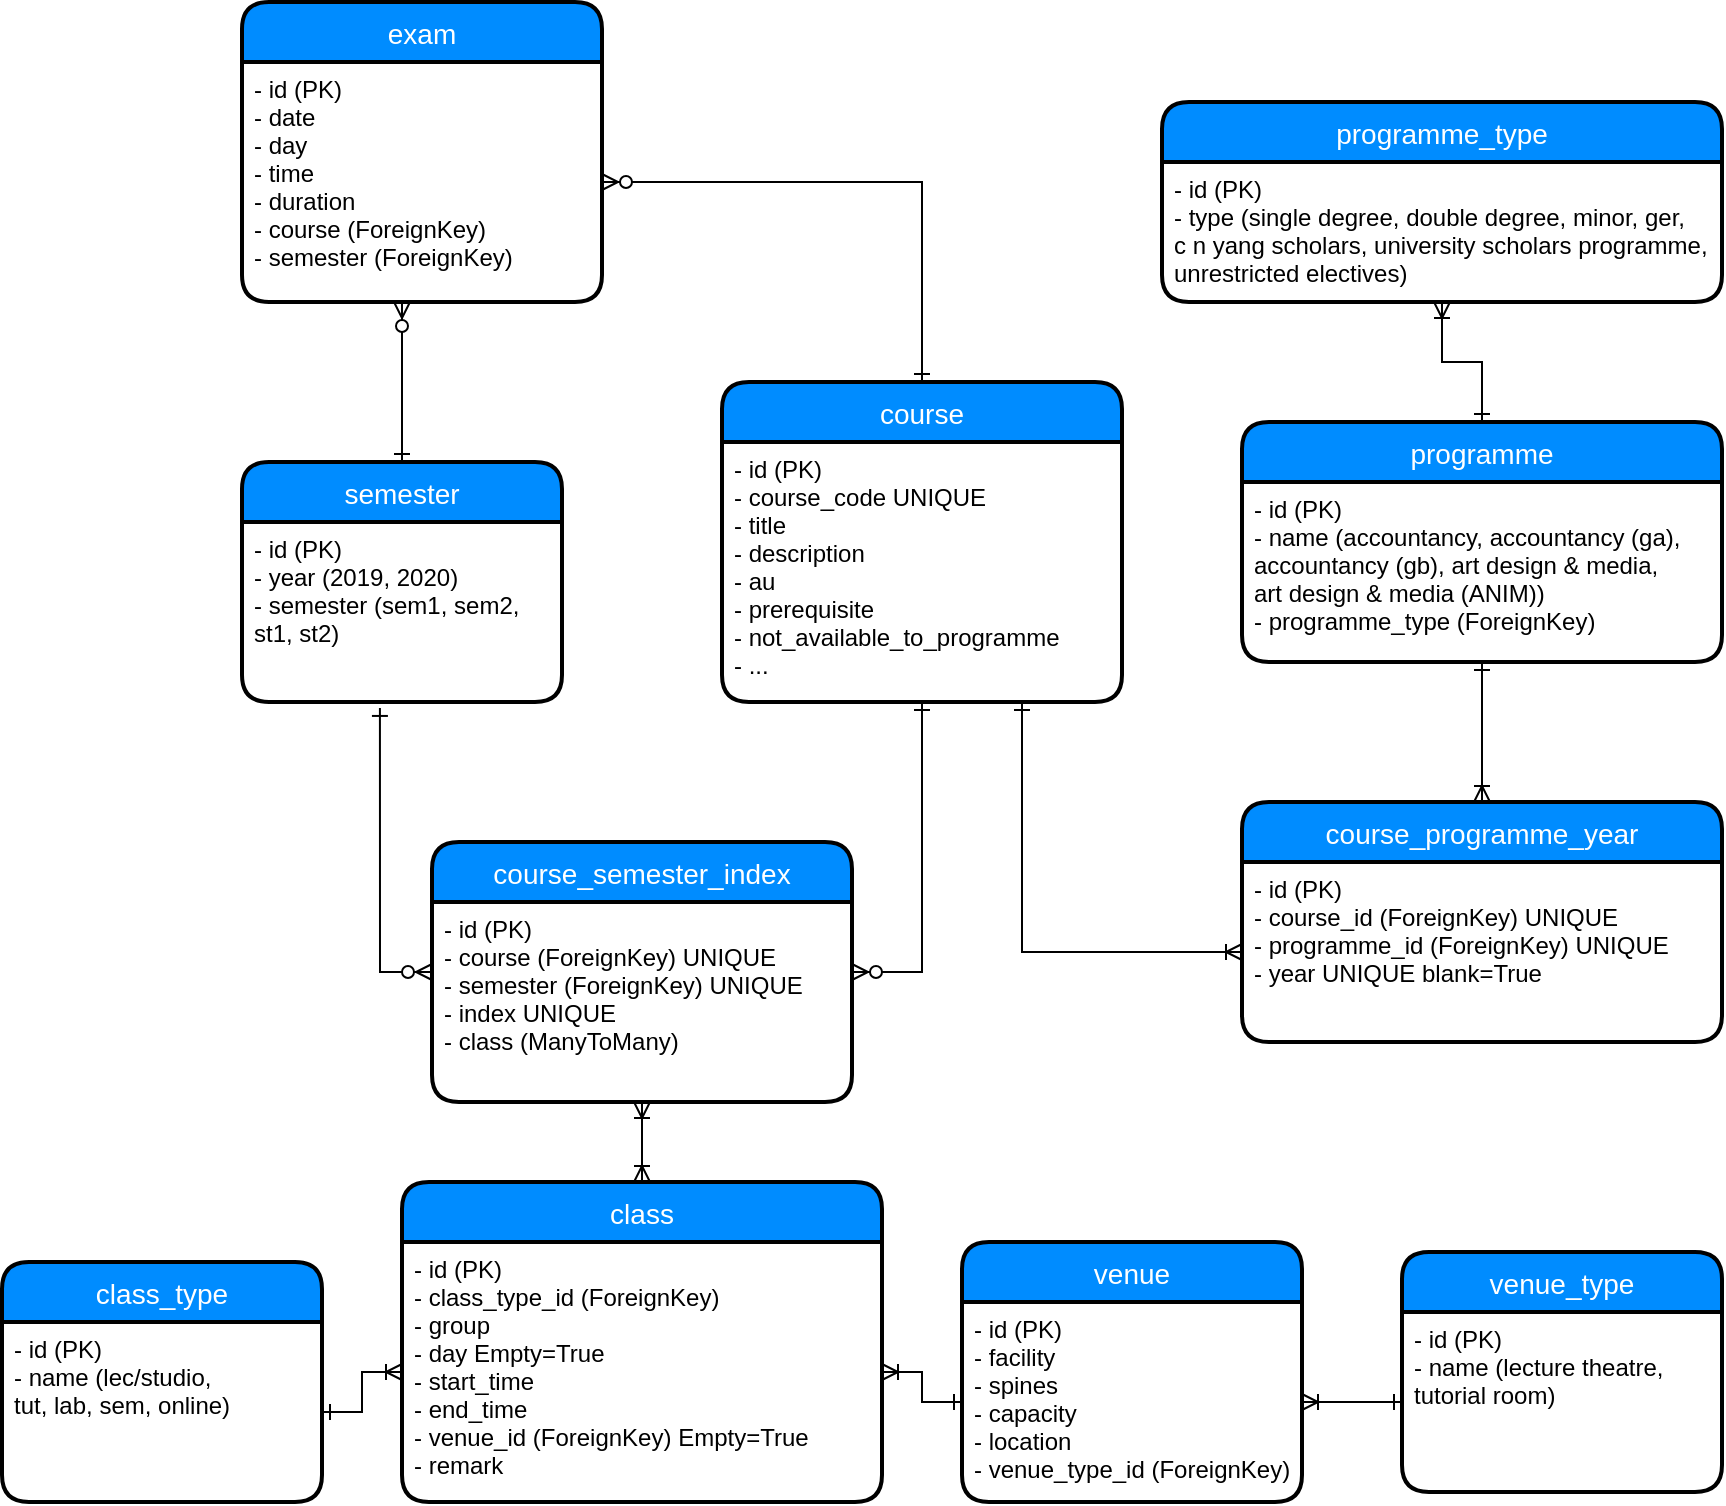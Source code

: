 <mxfile version="12.9.3" type="github">
  <diagram id="C5RBs43oDa-KdzZeNtuy" name="Page-1">
    <mxGraphModel dx="2249" dy="1937" grid="1" gridSize="10" guides="1" tooltips="1" connect="1" arrows="1" fold="1" page="1" pageScale="1" pageWidth="827" pageHeight="1169" math="0" shadow="0">
      <root>
        <mxCell id="WIyWlLk6GJQsqaUBKTNV-0" />
        <mxCell id="WIyWlLk6GJQsqaUBKTNV-1" parent="WIyWlLk6GJQsqaUBKTNV-0" />
        <mxCell id="qA88r-ku_hP-vUYEzjVc-63" value="" style="edgeStyle=orthogonalEdgeStyle;rounded=0;orthogonalLoop=1;jettySize=auto;html=1;startArrow=ERone;startFill=0;endArrow=ERoneToMany;endFill=0;exitX=0;exitY=0.5;exitDx=0;exitDy=0;" parent="WIyWlLk6GJQsqaUBKTNV-1" source="qA88r-ku_hP-vUYEzjVc-36" target="qA88r-ku_hP-vUYEzjVc-42" edge="1">
          <mxGeometry relative="1" as="geometry">
            <Array as="points" />
            <mxPoint x="-320" y="510" as="sourcePoint" />
          </mxGeometry>
        </mxCell>
        <mxCell id="KhxK5YI4H-yNdM9y5E6n-18" value="" style="edgeStyle=orthogonalEdgeStyle;rounded=0;orthogonalLoop=1;jettySize=auto;html=1;startArrow=ERoneToMany;startFill=0;endArrow=ERone;endFill=0;entryX=0.5;entryY=0;entryDx=0;entryDy=0;" parent="WIyWlLk6GJQsqaUBKTNV-1" source="qA88r-ku_hP-vUYEzjVc-22" target="qA88r-ku_hP-vUYEzjVc-18" edge="1">
          <mxGeometry relative="1" as="geometry">
            <mxPoint x="100" y="360" as="sourcePoint" />
            <Array as="points" />
          </mxGeometry>
        </mxCell>
        <mxCell id="KhxK5YI4H-yNdM9y5E6n-21" value="" style="edgeStyle=orthogonalEdgeStyle;rounded=0;orthogonalLoop=1;jettySize=auto;html=1;startArrow=ERone;startFill=0;endArrow=ERoneToMany;endFill=0;" parent="WIyWlLk6GJQsqaUBKTNV-1" source="qA88r-ku_hP-vUYEzjVc-38" target="qA88r-ku_hP-vUYEzjVc-36" edge="1">
          <mxGeometry relative="1" as="geometry">
            <mxPoint x="-80" y="675" as="sourcePoint" />
          </mxGeometry>
        </mxCell>
        <mxCell id="KhxK5YI4H-yNdM9y5E6n-40" value="" style="edgeStyle=orthogonalEdgeStyle;rounded=0;orthogonalLoop=1;jettySize=auto;html=1;startArrow=ERone;startFill=0;endArrow=ERoneToMany;endFill=0;exitX=1;exitY=0.5;exitDx=0;exitDy=0;" parent="WIyWlLk6GJQsqaUBKTNV-1" source="qA88r-ku_hP-vUYEzjVc-46" target="qA88r-ku_hP-vUYEzjVc-42" edge="1">
          <mxGeometry relative="1" as="geometry">
            <mxPoint x="-690" y="570" as="sourcePoint" />
          </mxGeometry>
        </mxCell>
        <mxCell id="qA88r-ku_hP-vUYEzjVc-11" value="course" style="swimlane;childLayout=stackLayout;horizontal=1;startSize=30;horizontalStack=0;fillColor=#008cff;fontColor=#FFFFFF;rounded=1;fontSize=14;fontStyle=0;strokeWidth=2;resizeParent=0;resizeLast=1;shadow=0;dashed=0;align=center;" parent="WIyWlLk6GJQsqaUBKTNV-1" vertex="1">
          <mxGeometry x="-360" y="80" width="200" height="160" as="geometry" />
        </mxCell>
        <mxCell id="qA88r-ku_hP-vUYEzjVc-12" value="- id (PK)&#xa;- course_code UNIQUE&#xa;- title&#xa;- description&#xa;- au&#xa;- prerequisite&#xa;- not_available_to_programme&#xa;- ..." style="align=left;strokeColor=none;fillColor=none;spacingLeft=4;fontSize=12;verticalAlign=top;resizable=0;rotatable=0;part=1;" parent="qA88r-ku_hP-vUYEzjVc-11" vertex="1">
          <mxGeometry y="30" width="200" height="130" as="geometry" />
        </mxCell>
        <mxCell id="KhxK5YI4H-yNdM9y5E6n-23" value="semester" style="swimlane;childLayout=stackLayout;horizontal=1;startSize=30;horizontalStack=0;fillColor=#008cff;fontColor=#FFFFFF;rounded=1;fontSize=14;fontStyle=0;strokeWidth=2;resizeParent=0;resizeLast=1;shadow=0;dashed=0;align=center;" parent="WIyWlLk6GJQsqaUBKTNV-1" vertex="1">
          <mxGeometry x="-600" y="120" width="160" height="120" as="geometry" />
        </mxCell>
        <mxCell id="KhxK5YI4H-yNdM9y5E6n-24" value="- id (PK)&#xa;- year (2019, 2020)&#xa;- semester (sem1, sem2, &#xa;st1, st2)" style="align=left;strokeColor=none;fillColor=none;spacingLeft=4;fontSize=12;verticalAlign=top;resizable=0;rotatable=0;part=1;" parent="KhxK5YI4H-yNdM9y5E6n-23" vertex="1">
          <mxGeometry y="30" width="160" height="90" as="geometry" />
        </mxCell>
        <mxCell id="FbjEqZ2iPXXZD00zJ2mg-9" style="edgeStyle=orthogonalEdgeStyle;rounded=0;orthogonalLoop=1;jettySize=auto;html=1;entryX=0.5;entryY=1;entryDx=0;entryDy=0;startArrow=ERzeroToMany;startFill=1;endArrow=ERone;endFill=0;" parent="WIyWlLk6GJQsqaUBKTNV-1" source="FbjEqZ2iPXXZD00zJ2mg-6" target="qA88r-ku_hP-vUYEzjVc-12" edge="1">
          <mxGeometry relative="1" as="geometry">
            <Array as="points">
              <mxPoint x="-260" y="375" />
            </Array>
          </mxGeometry>
        </mxCell>
        <mxCell id="FbjEqZ2iPXXZD00zJ2mg-10" style="edgeStyle=orthogonalEdgeStyle;rounded=0;orthogonalLoop=1;jettySize=auto;html=1;entryX=0.431;entryY=1.033;entryDx=0;entryDy=0;entryPerimeter=0;startArrow=ERzeroToMany;startFill=1;endArrow=ERone;endFill=0;" parent="WIyWlLk6GJQsqaUBKTNV-1" source="FbjEqZ2iPXXZD00zJ2mg-6" target="KhxK5YI4H-yNdM9y5E6n-24" edge="1">
          <mxGeometry relative="1" as="geometry">
            <Array as="points">
              <mxPoint x="-531" y="375" />
            </Array>
          </mxGeometry>
        </mxCell>
        <mxCell id="FbjEqZ2iPXXZD00zJ2mg-6" value="course_semester_index" style="swimlane;childLayout=stackLayout;horizontal=1;startSize=30;horizontalStack=0;fillColor=#008cff;fontColor=#FFFFFF;rounded=1;fontSize=14;fontStyle=0;strokeWidth=2;resizeParent=0;resizeLast=1;shadow=0;dashed=0;align=center;" parent="WIyWlLk6GJQsqaUBKTNV-1" vertex="1">
          <mxGeometry x="-505" y="310" width="210" height="130" as="geometry" />
        </mxCell>
        <mxCell id="FbjEqZ2iPXXZD00zJ2mg-7" value="- id (PK)&#xa;- course (ForeignKey) UNIQUE&#xa;- semester (ForeignKey) UNIQUE&#xa;- index UNIQUE&#xa;- class (ManyToMany)" style="align=left;strokeColor=none;fillColor=none;spacingLeft=4;fontSize=12;verticalAlign=top;resizable=0;rotatable=0;part=1;" parent="FbjEqZ2iPXXZD00zJ2mg-6" vertex="1">
          <mxGeometry y="30" width="210" height="100" as="geometry" />
        </mxCell>
        <mxCell id="FbjEqZ2iPXXZD00zJ2mg-8" value="" style="edgeStyle=orthogonalEdgeStyle;rounded=0;orthogonalLoop=1;jettySize=auto;html=1;startArrow=ERoneToMany;startFill=0;endArrow=ERoneToMany;endFill=0;entryX=0.5;entryY=0;entryDx=0;entryDy=0;" parent="WIyWlLk6GJQsqaUBKTNV-1" source="FbjEqZ2iPXXZD00zJ2mg-7" target="qA88r-ku_hP-vUYEzjVc-41" edge="1">
          <mxGeometry relative="1" as="geometry" />
        </mxCell>
        <mxCell id="FbjEqZ2iPXXZD00zJ2mg-11" style="edgeStyle=orthogonalEdgeStyle;rounded=0;orthogonalLoop=1;jettySize=auto;html=1;startArrow=ERzeroToMany;startFill=1;endArrow=ERone;endFill=0;" parent="WIyWlLk6GJQsqaUBKTNV-1" source="qA88r-ku_hP-vUYEzjVc-65" target="KhxK5YI4H-yNdM9y5E6n-23" edge="1">
          <mxGeometry relative="1" as="geometry">
            <Array as="points">
              <mxPoint x="-520" y="70" />
              <mxPoint x="-520" y="70" />
            </Array>
          </mxGeometry>
        </mxCell>
        <mxCell id="FbjEqZ2iPXXZD00zJ2mg-12" style="edgeStyle=orthogonalEdgeStyle;rounded=0;orthogonalLoop=1;jettySize=auto;html=1;exitX=1;exitY=0.5;exitDx=0;exitDy=0;startArrow=ERzeroToMany;startFill=1;endArrow=ERone;endFill=0;" parent="WIyWlLk6GJQsqaUBKTNV-1" source="qA88r-ku_hP-vUYEzjVc-65" target="qA88r-ku_hP-vUYEzjVc-11" edge="1">
          <mxGeometry relative="1" as="geometry" />
        </mxCell>
        <mxCell id="qA88r-ku_hP-vUYEzjVc-41" value="class" style="swimlane;childLayout=stackLayout;horizontal=1;startSize=30;horizontalStack=0;fillColor=#008cff;fontColor=#FFFFFF;rounded=1;fontSize=14;fontStyle=0;strokeWidth=2;resizeParent=0;resizeLast=1;shadow=0;dashed=0;align=center;" parent="WIyWlLk6GJQsqaUBKTNV-1" vertex="1">
          <mxGeometry x="-520" y="480" width="240" height="160" as="geometry" />
        </mxCell>
        <mxCell id="qA88r-ku_hP-vUYEzjVc-42" value="- id (PK)&#xa;- class_type_id (ForeignKey)&#xa;- group&#xa;- day Empty=True&#xa;- start_time&#xa;- end_time&#xa;- venue_id (ForeignKey) Empty=True&#xa;- remark" style="align=left;strokeColor=none;fillColor=none;spacingLeft=4;fontSize=12;verticalAlign=top;resizable=0;rotatable=0;part=1;" parent="qA88r-ku_hP-vUYEzjVc-41" vertex="1">
          <mxGeometry y="30" width="240" height="130" as="geometry" />
        </mxCell>
        <mxCell id="_ve12yAvMwaaenUghzpJ-2" value="" style="edgeStyle=orthogonalEdgeStyle;rounded=0;orthogonalLoop=1;jettySize=auto;html=1;endArrow=ERoneToMany;endFill=0;startArrow=ERone;startFill=0;" edge="1" parent="WIyWlLk6GJQsqaUBKTNV-1" source="qA88r-ku_hP-vUYEzjVc-19" target="_ve12yAvMwaaenUghzpJ-0">
          <mxGeometry relative="1" as="geometry">
            <mxPoint x="40" y="240" as="targetPoint" />
          </mxGeometry>
        </mxCell>
        <mxCell id="_ve12yAvMwaaenUghzpJ-3" style="edgeStyle=orthogonalEdgeStyle;rounded=0;orthogonalLoop=1;jettySize=auto;html=1;entryX=0.75;entryY=1;entryDx=0;entryDy=0;startArrow=ERoneToMany;startFill=0;endArrow=ERone;endFill=0;" edge="1" parent="WIyWlLk6GJQsqaUBKTNV-1" source="_ve12yAvMwaaenUghzpJ-1" target="qA88r-ku_hP-vUYEzjVc-12">
          <mxGeometry relative="1" as="geometry" />
        </mxCell>
        <mxCell id="qA88r-ku_hP-vUYEzjVc-64" value="exam" style="swimlane;childLayout=stackLayout;horizontal=1;startSize=30;horizontalStack=0;fillColor=#008cff;fontColor=#FFFFFF;rounded=1;fontSize=14;fontStyle=0;strokeWidth=2;resizeParent=0;resizeLast=1;shadow=0;dashed=0;align=center;" parent="WIyWlLk6GJQsqaUBKTNV-1" vertex="1">
          <mxGeometry x="-600" y="-110" width="180" height="150" as="geometry" />
        </mxCell>
        <mxCell id="qA88r-ku_hP-vUYEzjVc-65" value="- id (PK)&#xa;- date&#xa;- day&#xa;- time&#xa;- duration&#xa;- course (ForeignKey)&#xa;- semester (ForeignKey)" style="align=left;strokeColor=none;fillColor=none;spacingLeft=4;fontSize=12;verticalAlign=top;resizable=0;rotatable=0;part=1;" parent="qA88r-ku_hP-vUYEzjVc-64" vertex="1">
          <mxGeometry y="30" width="180" height="120" as="geometry" />
        </mxCell>
        <mxCell id="_ve12yAvMwaaenUghzpJ-0" value="course_programme_year" style="swimlane;childLayout=stackLayout;horizontal=1;startSize=30;horizontalStack=0;fillColor=#008cff;fontColor=#FFFFFF;rounded=1;fontSize=14;fontStyle=0;strokeWidth=2;resizeParent=0;resizeLast=1;shadow=0;dashed=0;align=center;" vertex="1" parent="WIyWlLk6GJQsqaUBKTNV-1">
          <mxGeometry x="-100" y="290" width="240" height="120" as="geometry" />
        </mxCell>
        <mxCell id="_ve12yAvMwaaenUghzpJ-1" value="- id (PK)&#xa;- course_id (ForeignKey) UNIQUE&#xa;- programme_id (ForeignKey) UNIQUE&#xa;- year UNIQUE blank=True" style="align=left;strokeColor=none;fillColor=none;spacingLeft=4;fontSize=12;verticalAlign=top;resizable=0;rotatable=0;part=1;" vertex="1" parent="_ve12yAvMwaaenUghzpJ-0">
          <mxGeometry y="30" width="240" height="90" as="geometry" />
        </mxCell>
        <mxCell id="qA88r-ku_hP-vUYEzjVc-18" value="programme" style="swimlane;childLayout=stackLayout;horizontal=1;startSize=30;horizontalStack=0;fillColor=#008cff;fontColor=#FFFFFF;rounded=1;fontSize=14;fontStyle=0;strokeWidth=2;resizeParent=0;resizeLast=1;shadow=0;dashed=0;align=center;" parent="WIyWlLk6GJQsqaUBKTNV-1" vertex="1">
          <mxGeometry x="-100" y="100" width="240" height="120" as="geometry" />
        </mxCell>
        <mxCell id="qA88r-ku_hP-vUYEzjVc-19" value="- id (PK)&#xa;- name (accountancy, accountancy (ga), &#xa;accountancy (gb), art design &amp; media,&#xa;art design &amp; media (ANIM))&#xa;- programme_type (ForeignKey)" style="align=left;strokeColor=none;fillColor=none;spacingLeft=4;fontSize=12;verticalAlign=top;resizable=0;rotatable=0;part=1;" parent="qA88r-ku_hP-vUYEzjVc-18" vertex="1">
          <mxGeometry y="30" width="240" height="90" as="geometry" />
        </mxCell>
        <mxCell id="qA88r-ku_hP-vUYEzjVc-21" value="programme_type" style="swimlane;childLayout=stackLayout;horizontal=1;startSize=30;horizontalStack=0;fillColor=#008cff;fontColor=#FFFFFF;rounded=1;fontSize=14;fontStyle=0;strokeWidth=2;resizeParent=0;resizeLast=1;shadow=0;dashed=0;align=center;" parent="WIyWlLk6GJQsqaUBKTNV-1" vertex="1">
          <mxGeometry x="-140" y="-60" width="280" height="100" as="geometry" />
        </mxCell>
        <mxCell id="qA88r-ku_hP-vUYEzjVc-22" value="- id (PK)&#xa;- type (single degree, double degree, minor, ger, &#xa;c n yang scholars, university scholars programme, &#xa;unrestricted electives) " style="align=left;strokeColor=none;fillColor=none;spacingLeft=4;fontSize=12;verticalAlign=top;resizable=0;rotatable=0;part=1;" parent="qA88r-ku_hP-vUYEzjVc-21" vertex="1">
          <mxGeometry y="30" width="280" height="70" as="geometry" />
        </mxCell>
        <mxCell id="qA88r-ku_hP-vUYEzjVc-35" value="venue" style="swimlane;childLayout=stackLayout;horizontal=1;startSize=30;horizontalStack=0;fillColor=#008cff;fontColor=#FFFFFF;rounded=1;fontSize=14;fontStyle=0;strokeWidth=2;resizeParent=0;resizeLast=1;shadow=0;dashed=0;align=center;" parent="WIyWlLk6GJQsqaUBKTNV-1" vertex="1">
          <mxGeometry x="-240" y="510" width="170" height="130" as="geometry" />
        </mxCell>
        <mxCell id="qA88r-ku_hP-vUYEzjVc-36" value="- id (PK)&#xa;- facility&#xa;- spines&#xa;- capacity&#xa;- location&#xa;- venue_type_id (ForeignKey)" style="align=left;strokeColor=none;fillColor=none;spacingLeft=4;fontSize=12;verticalAlign=top;resizable=0;rotatable=0;part=1;" parent="qA88r-ku_hP-vUYEzjVc-35" vertex="1">
          <mxGeometry y="30" width="170" height="100" as="geometry" />
        </mxCell>
        <mxCell id="qA88r-ku_hP-vUYEzjVc-37" value="venue_type" style="swimlane;childLayout=stackLayout;horizontal=1;startSize=30;horizontalStack=0;fillColor=#008cff;fontColor=#FFFFFF;rounded=1;fontSize=14;fontStyle=0;strokeWidth=2;resizeParent=0;resizeLast=1;shadow=0;dashed=0;align=center;" parent="WIyWlLk6GJQsqaUBKTNV-1" vertex="1">
          <mxGeometry x="-20" y="515" width="160" height="120" as="geometry" />
        </mxCell>
        <mxCell id="qA88r-ku_hP-vUYEzjVc-38" value="- id (PK)&#xa;- name (lecture theatre, &#xa;tutorial room)" style="align=left;strokeColor=none;fillColor=none;spacingLeft=4;fontSize=12;verticalAlign=top;resizable=0;rotatable=0;part=1;" parent="qA88r-ku_hP-vUYEzjVc-37" vertex="1">
          <mxGeometry y="30" width="160" height="90" as="geometry" />
        </mxCell>
        <mxCell id="qA88r-ku_hP-vUYEzjVc-45" value="class_type" style="swimlane;childLayout=stackLayout;horizontal=1;startSize=30;horizontalStack=0;fillColor=#008cff;fontColor=#FFFFFF;rounded=1;fontSize=14;fontStyle=0;strokeWidth=2;resizeParent=0;resizeLast=1;shadow=0;dashed=0;align=center;" parent="WIyWlLk6GJQsqaUBKTNV-1" vertex="1">
          <mxGeometry x="-720" y="520" width="160" height="120" as="geometry" />
        </mxCell>
        <mxCell id="qA88r-ku_hP-vUYEzjVc-46" value="- id (PK)&#xa;- name (lec/studio, &#xa;tut, lab, sem, online)" style="align=left;strokeColor=none;fillColor=none;spacingLeft=4;fontSize=12;verticalAlign=top;resizable=0;rotatable=0;part=1;" parent="qA88r-ku_hP-vUYEzjVc-45" vertex="1">
          <mxGeometry y="30" width="160" height="90" as="geometry" />
        </mxCell>
      </root>
    </mxGraphModel>
  </diagram>
</mxfile>
